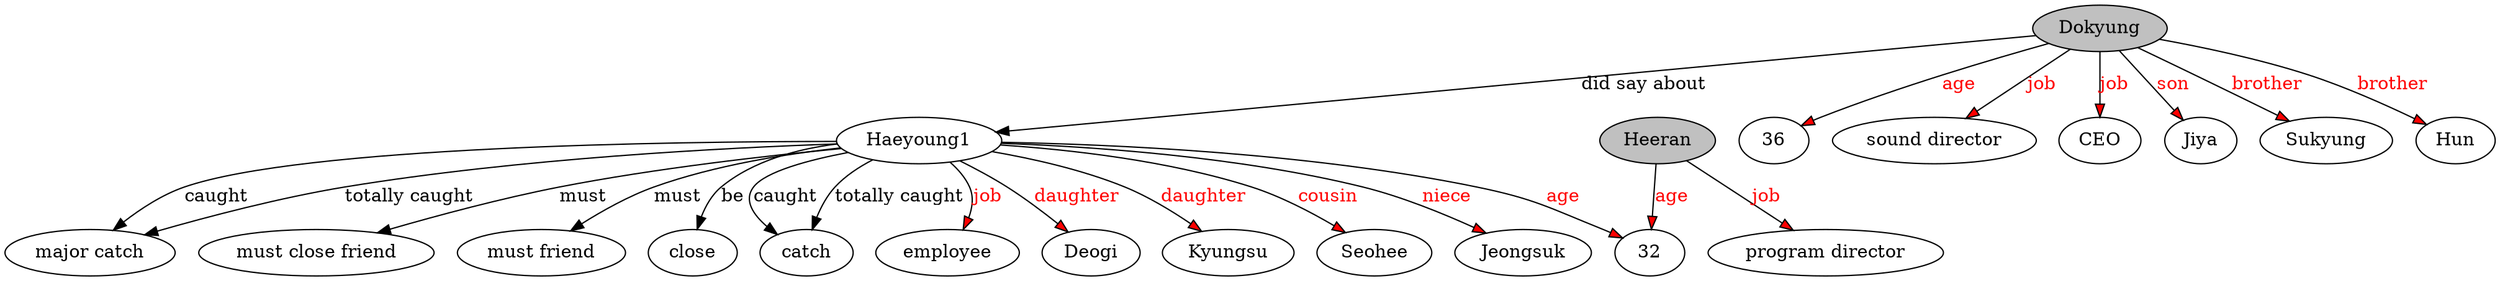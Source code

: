 // The Round Table
digraph {
	0 [label=Dokyung fillcolor=gray style=filled]
	1 [label=Haeyoung1]
	0 -> 1 [label="did say about"]
	2 [label=36]
	0 -> 2 [label=age fillcolor=red fontcolor=red style=filled]
	3 [label="sound director"]
	0 -> 3 [label=job fillcolor=red fontcolor=red style=filled]
	4 [label=CEO]
	0 -> 4 [label=job fillcolor=red fontcolor=red style=filled]
	5 [label=Jiya]
	0 -> 5 [label=son fillcolor=red fontcolor=red style=filled]
	6 [label=Sukyung]
	0 -> 6 [label=brother fillcolor=red fontcolor=red style=filled]
	7 [label=Hun]
	0 -> 7 [label=brother fillcolor=red fontcolor=red style=filled]
	8 [label=catch]
	1 -> 8 [label="totally caught"]
	1 -> 8 [label=caught]
	9 [label="major catch"]
	1 -> 9 [label="totally caught"]
	1 -> 9 [label=caught]
	10 [label="must close friend"]
	1 -> 10 [label=must]
	11 [label="must friend"]
	1 -> 11 [label=must]
	12 [label=close]
	1 -> 12 [label=be]
	13 [label=32]
	1 -> 13 [label=age fillcolor=red fontcolor=red style=filled]
	14 [label=employee]
	1 -> 14 [label=job fillcolor=red fontcolor=red style=filled]
	15 [label=Deogi]
	1 -> 15 [label=daughter fillcolor=red fontcolor=red style=filled]
	16 [label=Kyungsu]
	1 -> 16 [label=daughter fillcolor=red fontcolor=red style=filled]
	17 [label=Seohee]
	1 -> 17 [label=cousin fillcolor=red fontcolor=red style=filled]
	18 [label=Jeongsuk]
	1 -> 18 [label=niece fillcolor=red fontcolor=red style=filled]
	19 [label=Heeran fillcolor=gray style=filled]
	19 -> 13 [label=age fillcolor=red fontcolor=red style=filled]
	20 [label="program director"]
	19 -> 20 [label=job fillcolor=red fontcolor=red style=filled]
}
